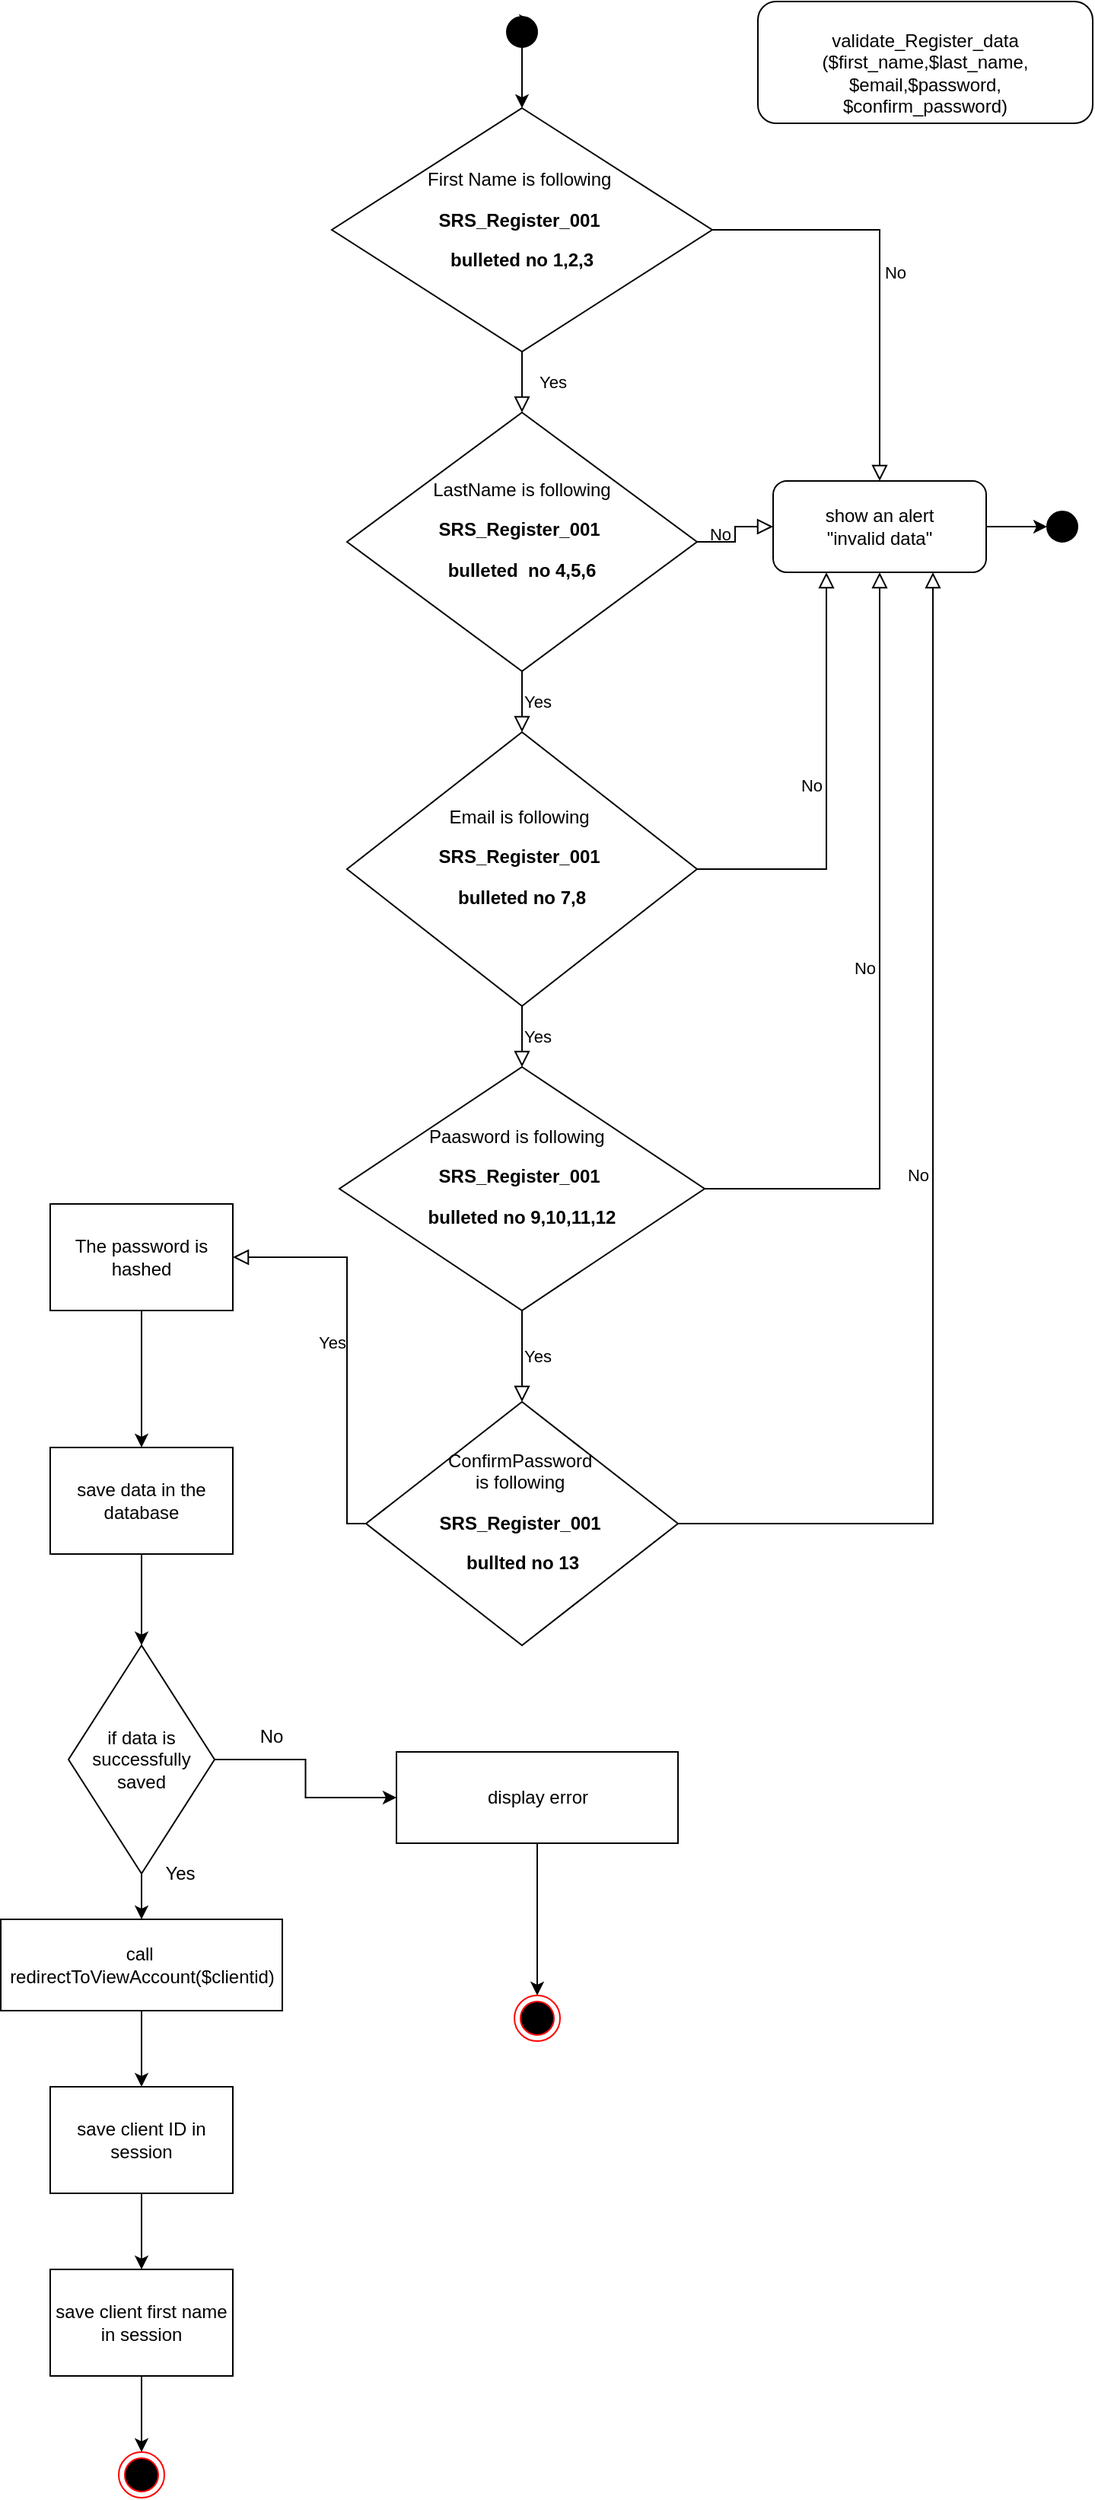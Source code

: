 <mxfile version="21.1.5" type="device">
  <diagram id="C5RBs43oDa-KdzZeNtuy" name="Page-1">
    <mxGraphModel dx="880" dy="484" grid="1" gridSize="10" guides="1" tooltips="1" connect="1" arrows="1" fold="1" page="1" pageScale="1" pageWidth="827" pageHeight="1169" math="0" shadow="0">
      <root>
        <mxCell id="WIyWlLk6GJQsqaUBKTNV-0" />
        <mxCell id="WIyWlLk6GJQsqaUBKTNV-1" parent="WIyWlLk6GJQsqaUBKTNV-0" />
        <mxCell id="WIyWlLk6GJQsqaUBKTNV-4" value="Yes" style="rounded=0;html=1;jettySize=auto;orthogonalLoop=1;fontSize=11;endArrow=block;endFill=0;endSize=8;strokeWidth=1;shadow=0;labelBackgroundColor=none;edgeStyle=orthogonalEdgeStyle;" parent="WIyWlLk6GJQsqaUBKTNV-1" source="WIyWlLk6GJQsqaUBKTNV-6" target="WIyWlLk6GJQsqaUBKTNV-10" edge="1">
          <mxGeometry y="20" relative="1" as="geometry">
            <mxPoint as="offset" />
          </mxGeometry>
        </mxCell>
        <mxCell id="WIyWlLk6GJQsqaUBKTNV-5" value="No" style="edgeStyle=orthogonalEdgeStyle;rounded=0;html=1;jettySize=auto;orthogonalLoop=1;fontSize=11;endArrow=block;endFill=0;endSize=8;strokeWidth=1;shadow=0;labelBackgroundColor=none;" parent="WIyWlLk6GJQsqaUBKTNV-1" source="WIyWlLk6GJQsqaUBKTNV-6" target="WIyWlLk6GJQsqaUBKTNV-7" edge="1">
          <mxGeometry y="10" relative="1" as="geometry">
            <mxPoint as="offset" />
          </mxGeometry>
        </mxCell>
        <mxCell id="WIyWlLk6GJQsqaUBKTNV-6" value="&lt;br&gt;&lt;br&gt;First Name is following&amp;nbsp;&lt;br&gt;&lt;p class=&quot;MsoNormal&quot;&gt;&lt;b&gt;SRS_Register_001&amp;nbsp;&lt;/b&gt;&lt;/p&gt;&lt;p class=&quot;MsoNormal&quot;&gt;&lt;b&gt;bulleted no 1,2,3&lt;/b&gt;&lt;/p&gt;&lt;p class=&quot;MsoNormal&quot;&gt;&lt;b&gt;&lt;br&gt;&lt;/b&gt;&lt;/p&gt;" style="rhombus;whiteSpace=wrap;html=1;shadow=0;fontFamily=Helvetica;fontSize=12;align=center;strokeWidth=1;spacing=6;spacingTop=-4;" parent="WIyWlLk6GJQsqaUBKTNV-1" vertex="1">
          <mxGeometry x="260" y="110" width="250" height="160" as="geometry" />
        </mxCell>
        <mxCell id="nmcJUiQuYYpAIFXJ-p_z-45" style="edgeStyle=orthogonalEdgeStyle;rounded=0;orthogonalLoop=1;jettySize=auto;html=1;entryX=0;entryY=0.5;entryDx=0;entryDy=0;entryPerimeter=0;" parent="WIyWlLk6GJQsqaUBKTNV-1" source="WIyWlLk6GJQsqaUBKTNV-7" target="nmcJUiQuYYpAIFXJ-p_z-43" edge="1">
          <mxGeometry relative="1" as="geometry" />
        </mxCell>
        <mxCell id="WIyWlLk6GJQsqaUBKTNV-7" value="show an alert&lt;br&gt;&quot;invalid data&quot;" style="rounded=1;whiteSpace=wrap;html=1;fontSize=12;glass=0;strokeWidth=1;shadow=0;" parent="WIyWlLk6GJQsqaUBKTNV-1" vertex="1">
          <mxGeometry x="550" y="355" width="140" height="60" as="geometry" />
        </mxCell>
        <mxCell id="WIyWlLk6GJQsqaUBKTNV-9" value="No" style="edgeStyle=orthogonalEdgeStyle;rounded=0;html=1;jettySize=auto;orthogonalLoop=1;fontSize=11;endArrow=block;endFill=0;endSize=8;strokeWidth=1;shadow=0;labelBackgroundColor=none;entryX=0;entryY=0.5;entryDx=0;entryDy=0;" parent="WIyWlLk6GJQsqaUBKTNV-1" source="WIyWlLk6GJQsqaUBKTNV-10" target="WIyWlLk6GJQsqaUBKTNV-7" edge="1">
          <mxGeometry y="10" relative="1" as="geometry">
            <mxPoint as="offset" />
            <mxPoint x="460" y="375" as="targetPoint" />
          </mxGeometry>
        </mxCell>
        <mxCell id="WIyWlLk6GJQsqaUBKTNV-10" value="&amp;nbsp;LastName is following&amp;nbsp;&lt;br style=&quot;border-color: var(--border-color);&quot;&gt;&lt;p style=&quot;border-color: var(--border-color);&quot; class=&quot;MsoNormal&quot;&gt;&lt;b style=&quot;border-color: var(--border-color);&quot;&gt;SRS_Register_001&amp;nbsp;&lt;/b&gt;&lt;/p&gt;&lt;p style=&quot;border-color: var(--border-color);&quot; class=&quot;MsoNormal&quot;&gt;&lt;b style=&quot;border-color: var(--border-color);&quot;&gt;bulleted&amp;nbsp; no 4,5,6&lt;/b&gt;&lt;/p&gt;" style="rhombus;whiteSpace=wrap;html=1;shadow=0;fontFamily=Helvetica;fontSize=12;align=center;strokeWidth=1;spacing=6;spacingTop=-4;" parent="WIyWlLk6GJQsqaUBKTNV-1" vertex="1">
          <mxGeometry x="270" y="310" width="230" height="170" as="geometry" />
        </mxCell>
        <mxCell id="nmcJUiQuYYpAIFXJ-p_z-10" style="edgeStyle=orthogonalEdgeStyle;rounded=0;orthogonalLoop=1;jettySize=auto;html=1;exitX=0.5;exitY=1;exitDx=0;exitDy=0;exitPerimeter=0;entryX=0.5;entryY=0;entryDx=0;entryDy=0;" parent="WIyWlLk6GJQsqaUBKTNV-1" source="nmcJUiQuYYpAIFXJ-p_z-0" target="WIyWlLk6GJQsqaUBKTNV-6" edge="1">
          <mxGeometry relative="1" as="geometry" />
        </mxCell>
        <mxCell id="nmcJUiQuYYpAIFXJ-p_z-0" value="" style="verticalLabelPosition=bottom;verticalAlign=top;html=1;shape=mxgraph.flowchart.on-page_reference;fillColor=#000000;" parent="WIyWlLk6GJQsqaUBKTNV-1" vertex="1">
          <mxGeometry x="375" y="50" width="20" height="20" as="geometry" />
        </mxCell>
        <mxCell id="nmcJUiQuYYpAIFXJ-p_z-5" value="&lt;br style=&quot;border-color: var(--border-color);&quot;&gt;validate_Register_data&lt;br style=&quot;border-color: var(--border-color);&quot;&gt;($first_name,$last_name,&lt;br style=&quot;border-color: var(--border-color);&quot;&gt;$email,$password,&lt;br style=&quot;border-color: var(--border-color);&quot;&gt;$confirm_password)" style="rounded=1;whiteSpace=wrap;html=1;" parent="WIyWlLk6GJQsqaUBKTNV-1" vertex="1">
          <mxGeometry x="540" y="40" width="220" height="80" as="geometry" />
        </mxCell>
        <mxCell id="nmcJUiQuYYpAIFXJ-p_z-13" value="&amp;nbsp;Email is following&amp;nbsp;&amp;nbsp;&lt;br style=&quot;border-color: var(--border-color);&quot;&gt;&lt;p style=&quot;border-color: var(--border-color);&quot; class=&quot;MsoNormal&quot;&gt;&lt;b style=&quot;border-color: var(--border-color);&quot;&gt;SRS_Register_001&amp;nbsp;&lt;/b&gt;&lt;/p&gt;&lt;p style=&quot;border-color: var(--border-color);&quot; class=&quot;MsoNormal&quot;&gt;&lt;b style=&quot;border-color: var(--border-color);&quot;&gt;bulleted no 7,8&lt;/b&gt;&lt;/p&gt;" style="rhombus;whiteSpace=wrap;html=1;shadow=0;fontFamily=Helvetica;fontSize=12;align=center;strokeWidth=1;spacing=6;spacingTop=-4;" parent="WIyWlLk6GJQsqaUBKTNV-1" vertex="1">
          <mxGeometry x="270" y="520" width="230" height="180" as="geometry" />
        </mxCell>
        <mxCell id="nmcJUiQuYYpAIFXJ-p_z-14" value="Paasword is following&amp;nbsp;&amp;nbsp;&lt;br style=&quot;border-color: var(--border-color);&quot;&gt;&lt;p style=&quot;border-color: var(--border-color);&quot; class=&quot;MsoNormal&quot;&gt;&lt;b style=&quot;border-color: var(--border-color);&quot;&gt;SRS_Register_001&amp;nbsp;&lt;/b&gt;&lt;/p&gt;&lt;p style=&quot;border-color: var(--border-color);&quot; class=&quot;MsoNormal&quot;&gt;&lt;b style=&quot;border-color: var(--border-color);&quot;&gt;bulleted no 9,10,11,12&lt;/b&gt;&lt;/p&gt;" style="rhombus;whiteSpace=wrap;html=1;shadow=0;fontFamily=Helvetica;fontSize=12;align=center;strokeWidth=1;spacing=6;spacingTop=-4;" parent="WIyWlLk6GJQsqaUBKTNV-1" vertex="1">
          <mxGeometry x="265" y="740" width="240" height="160" as="geometry" />
        </mxCell>
        <mxCell id="nmcJUiQuYYpAIFXJ-p_z-15" value="ConfirmPassword&amp;nbsp;&lt;br&gt;is following&amp;nbsp;&lt;br style=&quot;border-color: var(--border-color);&quot;&gt;&lt;p style=&quot;border-color: var(--border-color);&quot; class=&quot;MsoNormal&quot;&gt;&lt;b style=&quot;border-color: var(--border-color);&quot;&gt;SRS_Register_001&amp;nbsp;&lt;/b&gt;&lt;/p&gt;&lt;p style=&quot;border-color: var(--border-color);&quot; class=&quot;MsoNormal&quot;&gt;&lt;b style=&quot;border-color: var(--border-color);&quot;&gt;bullted no 13&lt;/b&gt;&lt;/p&gt;" style="rhombus;whiteSpace=wrap;html=1;shadow=0;fontFamily=Helvetica;fontSize=12;align=center;strokeWidth=1;spacing=6;spacingTop=-4;" parent="WIyWlLk6GJQsqaUBKTNV-1" vertex="1">
          <mxGeometry x="282.5" y="960" width="205" height="160" as="geometry" />
        </mxCell>
        <mxCell id="nmcJUiQuYYpAIFXJ-p_z-16" style="edgeStyle=orthogonalEdgeStyle;rounded=0;orthogonalLoop=1;jettySize=auto;html=1;exitX=0.145;exitY=0.145;exitDx=0;exitDy=0;exitPerimeter=0;entryX=0.855;entryY=0.145;entryDx=0;entryDy=0;entryPerimeter=0;" parent="WIyWlLk6GJQsqaUBKTNV-1" source="nmcJUiQuYYpAIFXJ-p_z-0" target="nmcJUiQuYYpAIFXJ-p_z-0" edge="1">
          <mxGeometry relative="1" as="geometry" />
        </mxCell>
        <mxCell id="nmcJUiQuYYpAIFXJ-p_z-19" value="Yes" style="edgeStyle=orthogonalEdgeStyle;rounded=0;html=1;jettySize=auto;orthogonalLoop=1;fontSize=11;endArrow=block;endFill=0;endSize=8;strokeWidth=1;shadow=0;labelBackgroundColor=none;exitX=0.5;exitY=1;exitDx=0;exitDy=0;entryX=0.5;entryY=0;entryDx=0;entryDy=0;" parent="WIyWlLk6GJQsqaUBKTNV-1" source="WIyWlLk6GJQsqaUBKTNV-10" target="nmcJUiQuYYpAIFXJ-p_z-13" edge="1">
          <mxGeometry y="10" relative="1" as="geometry">
            <mxPoint as="offset" />
            <mxPoint x="335" y="385" as="sourcePoint" />
            <mxPoint x="470" y="385" as="targetPoint" />
          </mxGeometry>
        </mxCell>
        <mxCell id="nmcJUiQuYYpAIFXJ-p_z-21" value="Yes&lt;br&gt;" style="edgeStyle=orthogonalEdgeStyle;rounded=0;html=1;jettySize=auto;orthogonalLoop=1;fontSize=11;endArrow=block;endFill=0;endSize=8;strokeWidth=1;shadow=0;labelBackgroundColor=none;exitX=0.5;exitY=1;exitDx=0;exitDy=0;" parent="WIyWlLk6GJQsqaUBKTNV-1" source="nmcJUiQuYYpAIFXJ-p_z-13" target="nmcJUiQuYYpAIFXJ-p_z-14" edge="1">
          <mxGeometry y="10" relative="1" as="geometry">
            <mxPoint as="offset" />
            <mxPoint x="247" y="670" as="sourcePoint" />
            <mxPoint x="247" y="730" as="targetPoint" />
          </mxGeometry>
        </mxCell>
        <mxCell id="nmcJUiQuYYpAIFXJ-p_z-25" value="No" style="edgeStyle=orthogonalEdgeStyle;rounded=0;html=1;jettySize=auto;orthogonalLoop=1;fontSize=11;endArrow=block;endFill=0;endSize=8;strokeWidth=1;shadow=0;labelBackgroundColor=none;entryX=0.25;entryY=1;entryDx=0;entryDy=0;exitX=1;exitY=0.5;exitDx=0;exitDy=0;" parent="WIyWlLk6GJQsqaUBKTNV-1" source="nmcJUiQuYYpAIFXJ-p_z-13" target="WIyWlLk6GJQsqaUBKTNV-7" edge="1">
          <mxGeometry y="10" relative="1" as="geometry">
            <mxPoint as="offset" />
            <mxPoint x="330" y="590" as="sourcePoint" />
            <mxPoint x="650" y="550" as="targetPoint" />
          </mxGeometry>
        </mxCell>
        <mxCell id="nmcJUiQuYYpAIFXJ-p_z-26" value="Yes&lt;br&gt;" style="edgeStyle=orthogonalEdgeStyle;rounded=0;html=1;jettySize=auto;orthogonalLoop=1;fontSize=11;endArrow=block;endFill=0;endSize=8;strokeWidth=1;shadow=0;labelBackgroundColor=none;exitX=0.5;exitY=1;exitDx=0;exitDy=0;entryX=0.5;entryY=0;entryDx=0;entryDy=0;" parent="WIyWlLk6GJQsqaUBKTNV-1" source="nmcJUiQuYYpAIFXJ-p_z-14" target="nmcJUiQuYYpAIFXJ-p_z-15" edge="1">
          <mxGeometry y="10" relative="1" as="geometry">
            <mxPoint as="offset" />
            <mxPoint x="440" y="750" as="sourcePoint" />
            <mxPoint x="257" y="740" as="targetPoint" />
          </mxGeometry>
        </mxCell>
        <mxCell id="nmcJUiQuYYpAIFXJ-p_z-27" value="No" style="edgeStyle=orthogonalEdgeStyle;rounded=0;html=1;jettySize=auto;orthogonalLoop=1;fontSize=11;endArrow=block;endFill=0;endSize=8;strokeWidth=1;shadow=0;labelBackgroundColor=none;entryX=0.5;entryY=1;entryDx=0;entryDy=0;exitX=1;exitY=0.5;exitDx=0;exitDy=0;" parent="WIyWlLk6GJQsqaUBKTNV-1" source="nmcJUiQuYYpAIFXJ-p_z-14" target="WIyWlLk6GJQsqaUBKTNV-7" edge="1">
          <mxGeometry y="10" relative="1" as="geometry">
            <mxPoint as="offset" />
            <mxPoint x="335" y="600" as="sourcePoint" />
            <mxPoint x="730" y="560" as="targetPoint" />
            <Array as="points">
              <mxPoint x="620" y="820" />
            </Array>
          </mxGeometry>
        </mxCell>
        <mxCell id="nmcJUiQuYYpAIFXJ-p_z-28" value="No" style="edgeStyle=orthogonalEdgeStyle;rounded=0;html=1;jettySize=auto;orthogonalLoop=1;fontSize=11;endArrow=block;endFill=0;endSize=8;strokeWidth=1;shadow=0;labelBackgroundColor=none;entryX=0.75;entryY=1;entryDx=0;entryDy=0;" parent="WIyWlLk6GJQsqaUBKTNV-1" source="nmcJUiQuYYpAIFXJ-p_z-15" target="WIyWlLk6GJQsqaUBKTNV-7" edge="1">
          <mxGeometry y="10" relative="1" as="geometry">
            <mxPoint as="offset" />
            <mxPoint x="335" y="600" as="sourcePoint" />
            <mxPoint x="685" y="580" as="targetPoint" />
          </mxGeometry>
        </mxCell>
        <mxCell id="nmcJUiQuYYpAIFXJ-p_z-39" style="edgeStyle=orthogonalEdgeStyle;rounded=0;orthogonalLoop=1;jettySize=auto;html=1;" parent="WIyWlLk6GJQsqaUBKTNV-1" source="nmcJUiQuYYpAIFXJ-p_z-33" edge="1">
          <mxGeometry relative="1" as="geometry">
            <mxPoint x="135" y="990" as="targetPoint" />
          </mxGeometry>
        </mxCell>
        <mxCell id="nmcJUiQuYYpAIFXJ-p_z-33" value="The password is hashed" style="rounded=0;whiteSpace=wrap;html=1;" parent="WIyWlLk6GJQsqaUBKTNV-1" vertex="1">
          <mxGeometry x="75" y="830" width="120" height="70" as="geometry" />
        </mxCell>
        <mxCell id="nmcJUiQuYYpAIFXJ-p_z-36" value="Yes&lt;br&gt;" style="edgeStyle=orthogonalEdgeStyle;rounded=0;html=1;jettySize=auto;orthogonalLoop=1;fontSize=11;endArrow=block;endFill=0;endSize=8;strokeWidth=1;shadow=0;labelBackgroundColor=none;exitX=0;exitY=0.5;exitDx=0;exitDy=0;entryX=1;entryY=0.5;entryDx=0;entryDy=0;" parent="WIyWlLk6GJQsqaUBKTNV-1" source="nmcJUiQuYYpAIFXJ-p_z-15" target="nmcJUiQuYYpAIFXJ-p_z-33" edge="1">
          <mxGeometry y="10" relative="1" as="geometry">
            <mxPoint as="offset" />
            <mxPoint x="319" y="970" as="sourcePoint" />
            <mxPoint x="310" y="830" as="targetPoint" />
            <Array as="points">
              <mxPoint x="270" y="1040" />
              <mxPoint x="270" y="865" />
            </Array>
          </mxGeometry>
        </mxCell>
        <mxCell id="nmcJUiQuYYpAIFXJ-p_z-43" value="" style="verticalLabelPosition=bottom;verticalAlign=top;html=1;shape=mxgraph.flowchart.on-page_reference;fillColor=#000000;" parent="WIyWlLk6GJQsqaUBKTNV-1" vertex="1">
          <mxGeometry x="730" y="375" width="20" height="20" as="geometry" />
        </mxCell>
        <mxCell id="apiObIemdP6z4C0vwrQw-14" style="edgeStyle=orthogonalEdgeStyle;rounded=0;orthogonalLoop=1;jettySize=auto;html=1;entryX=0.5;entryY=0;entryDx=0;entryDy=0;" edge="1" parent="WIyWlLk6GJQsqaUBKTNV-1" source="apiObIemdP6z4C0vwrQw-1" target="apiObIemdP6z4C0vwrQw-13">
          <mxGeometry relative="1" as="geometry" />
        </mxCell>
        <mxCell id="apiObIemdP6z4C0vwrQw-1" value="save data in the database" style="rounded=0;whiteSpace=wrap;html=1;" vertex="1" parent="WIyWlLk6GJQsqaUBKTNV-1">
          <mxGeometry x="75" y="990" width="120" height="70" as="geometry" />
        </mxCell>
        <mxCell id="apiObIemdP6z4C0vwrQw-9" style="edgeStyle=orthogonalEdgeStyle;rounded=0;orthogonalLoop=1;jettySize=auto;html=1;" edge="1" parent="WIyWlLk6GJQsqaUBKTNV-1" source="apiObIemdP6z4C0vwrQw-2" target="apiObIemdP6z4C0vwrQw-8">
          <mxGeometry relative="1" as="geometry" />
        </mxCell>
        <mxCell id="apiObIemdP6z4C0vwrQw-2" value="call&amp;nbsp;&lt;br&gt;redirectToViewAccount($clientid)" style="rounded=0;whiteSpace=wrap;html=1;" vertex="1" parent="WIyWlLk6GJQsqaUBKTNV-1">
          <mxGeometry x="42.5" y="1300" width="185" height="60" as="geometry" />
        </mxCell>
        <mxCell id="apiObIemdP6z4C0vwrQw-12" style="edgeStyle=orthogonalEdgeStyle;rounded=0;orthogonalLoop=1;jettySize=auto;html=1;entryX=0.5;entryY=0;entryDx=0;entryDy=0;" edge="1" parent="WIyWlLk6GJQsqaUBKTNV-1" source="apiObIemdP6z4C0vwrQw-7" target="apiObIemdP6z4C0vwrQw-11">
          <mxGeometry relative="1" as="geometry" />
        </mxCell>
        <mxCell id="apiObIemdP6z4C0vwrQw-7" value="save client first name&lt;br&gt;in session" style="rounded=0;whiteSpace=wrap;html=1;" vertex="1" parent="WIyWlLk6GJQsqaUBKTNV-1">
          <mxGeometry x="75" y="1530" width="120" height="70" as="geometry" />
        </mxCell>
        <mxCell id="apiObIemdP6z4C0vwrQw-10" style="edgeStyle=orthogonalEdgeStyle;rounded=0;orthogonalLoop=1;jettySize=auto;html=1;entryX=0.5;entryY=0;entryDx=0;entryDy=0;" edge="1" parent="WIyWlLk6GJQsqaUBKTNV-1" source="apiObIemdP6z4C0vwrQw-8" target="apiObIemdP6z4C0vwrQw-7">
          <mxGeometry relative="1" as="geometry" />
        </mxCell>
        <mxCell id="apiObIemdP6z4C0vwrQw-8" value="save client ID in session" style="rounded=0;whiteSpace=wrap;html=1;" vertex="1" parent="WIyWlLk6GJQsqaUBKTNV-1">
          <mxGeometry x="75" y="1410" width="120" height="70" as="geometry" />
        </mxCell>
        <mxCell id="apiObIemdP6z4C0vwrQw-11" value="" style="ellipse;html=1;shape=endState;fillColor=#000000;strokeColor=#ff0000;" vertex="1" parent="WIyWlLk6GJQsqaUBKTNV-1">
          <mxGeometry x="120" y="1650" width="30" height="30" as="geometry" />
        </mxCell>
        <mxCell id="apiObIemdP6z4C0vwrQw-15" style="edgeStyle=orthogonalEdgeStyle;rounded=0;orthogonalLoop=1;jettySize=auto;html=1;entryX=0.5;entryY=0;entryDx=0;entryDy=0;" edge="1" parent="WIyWlLk6GJQsqaUBKTNV-1" source="apiObIemdP6z4C0vwrQw-13" target="apiObIemdP6z4C0vwrQw-2">
          <mxGeometry relative="1" as="geometry" />
        </mxCell>
        <mxCell id="apiObIemdP6z4C0vwrQw-18" style="edgeStyle=orthogonalEdgeStyle;rounded=0;orthogonalLoop=1;jettySize=auto;html=1;entryX=0;entryY=0.5;entryDx=0;entryDy=0;" edge="1" parent="WIyWlLk6GJQsqaUBKTNV-1" source="apiObIemdP6z4C0vwrQw-13" target="apiObIemdP6z4C0vwrQw-17">
          <mxGeometry relative="1" as="geometry" />
        </mxCell>
        <mxCell id="apiObIemdP6z4C0vwrQw-13" value="if data is successfully saved" style="rhombus;whiteSpace=wrap;html=1;" vertex="1" parent="WIyWlLk6GJQsqaUBKTNV-1">
          <mxGeometry x="87" y="1120" width="96" height="150" as="geometry" />
        </mxCell>
        <mxCell id="apiObIemdP6z4C0vwrQw-16" value="Yes" style="text;html=1;align=center;verticalAlign=middle;resizable=0;points=[];autosize=1;strokeColor=none;fillColor=none;" vertex="1" parent="WIyWlLk6GJQsqaUBKTNV-1">
          <mxGeometry x="140" y="1255" width="40" height="30" as="geometry" />
        </mxCell>
        <mxCell id="apiObIemdP6z4C0vwrQw-20" style="edgeStyle=orthogonalEdgeStyle;rounded=0;orthogonalLoop=1;jettySize=auto;html=1;" edge="1" parent="WIyWlLk6GJQsqaUBKTNV-1" source="apiObIemdP6z4C0vwrQw-17" target="apiObIemdP6z4C0vwrQw-19">
          <mxGeometry relative="1" as="geometry" />
        </mxCell>
        <mxCell id="apiObIemdP6z4C0vwrQw-17" value="display error" style="rounded=0;whiteSpace=wrap;html=1;" vertex="1" parent="WIyWlLk6GJQsqaUBKTNV-1">
          <mxGeometry x="302.5" y="1190" width="185" height="60" as="geometry" />
        </mxCell>
        <mxCell id="apiObIemdP6z4C0vwrQw-19" value="" style="ellipse;html=1;shape=endState;fillColor=#000000;strokeColor=#ff0000;" vertex="1" parent="WIyWlLk6GJQsqaUBKTNV-1">
          <mxGeometry x="380" y="1350" width="30" height="30" as="geometry" />
        </mxCell>
        <mxCell id="apiObIemdP6z4C0vwrQw-21" value="No" style="text;html=1;align=center;verticalAlign=middle;resizable=0;points=[];autosize=1;strokeColor=none;fillColor=none;" vertex="1" parent="WIyWlLk6GJQsqaUBKTNV-1">
          <mxGeometry x="200" y="1165" width="40" height="30" as="geometry" />
        </mxCell>
      </root>
    </mxGraphModel>
  </diagram>
</mxfile>
